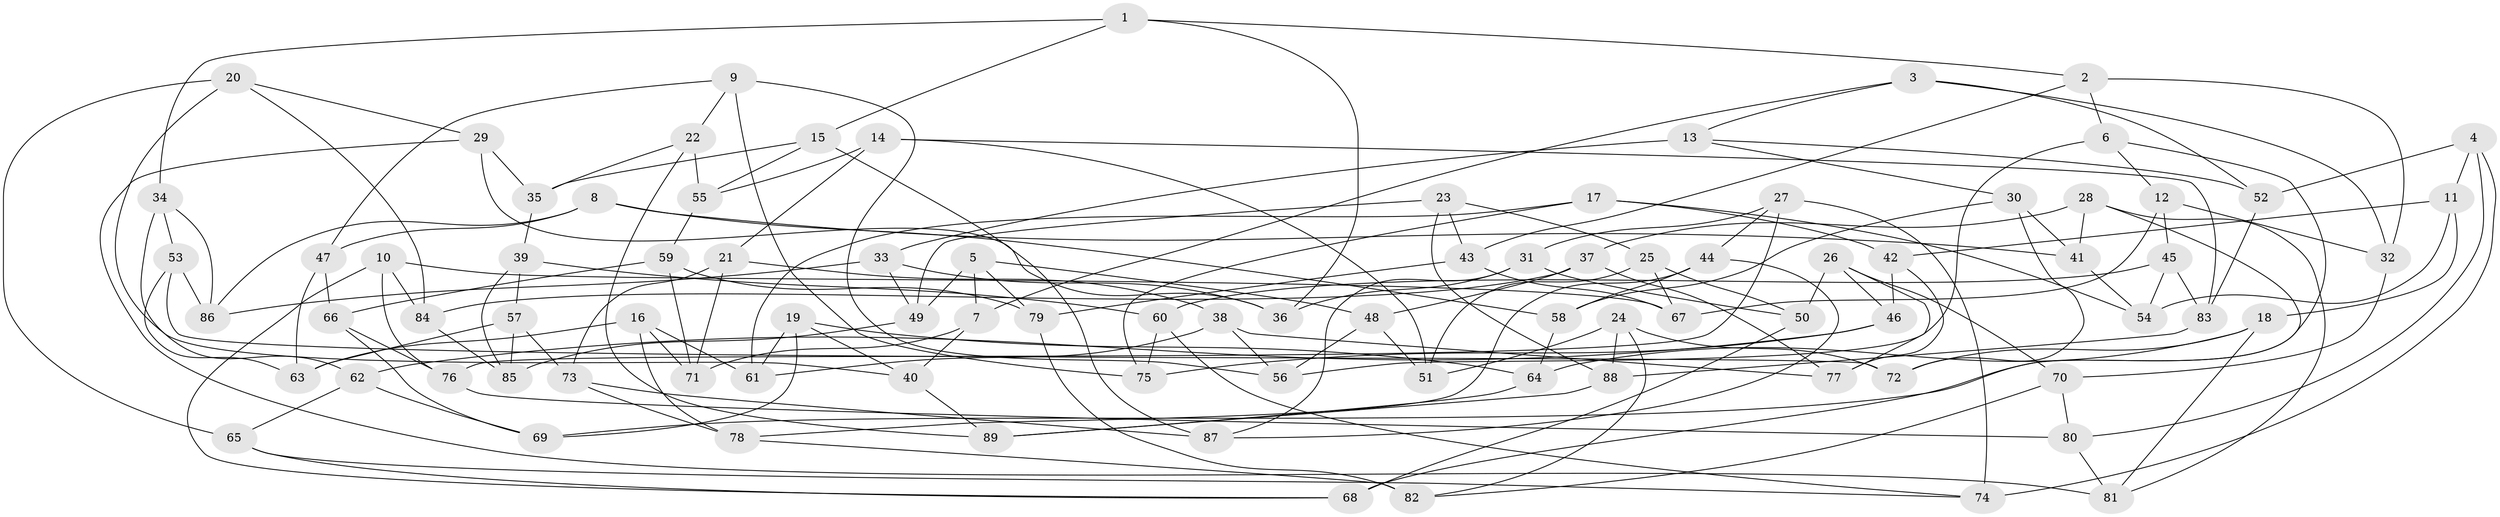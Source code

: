 // coarse degree distribution, {5: 0.3333333333333333, 6: 0.4444444444444444, 3: 0.044444444444444446, 4: 0.1111111111111111, 8: 0.044444444444444446, 7: 0.022222222222222223}
// Generated by graph-tools (version 1.1) at 2025/45/03/06/25 01:45:11]
// undirected, 89 vertices, 178 edges
graph export_dot {
graph [start="1"]
  node [color=gray90,style=filled];
  1;
  2;
  3;
  4;
  5;
  6;
  7;
  8;
  9;
  10;
  11;
  12;
  13;
  14;
  15;
  16;
  17;
  18;
  19;
  20;
  21;
  22;
  23;
  24;
  25;
  26;
  27;
  28;
  29;
  30;
  31;
  32;
  33;
  34;
  35;
  36;
  37;
  38;
  39;
  40;
  41;
  42;
  43;
  44;
  45;
  46;
  47;
  48;
  49;
  50;
  51;
  52;
  53;
  54;
  55;
  56;
  57;
  58;
  59;
  60;
  61;
  62;
  63;
  64;
  65;
  66;
  67;
  68;
  69;
  70;
  71;
  72;
  73;
  74;
  75;
  76;
  77;
  78;
  79;
  80;
  81;
  82;
  83;
  84;
  85;
  86;
  87;
  88;
  89;
  1 -- 34;
  1 -- 2;
  1 -- 15;
  1 -- 36;
  2 -- 32;
  2 -- 6;
  2 -- 43;
  3 -- 32;
  3 -- 13;
  3 -- 52;
  3 -- 7;
  4 -- 52;
  4 -- 74;
  4 -- 80;
  4 -- 11;
  5 -- 79;
  5 -- 48;
  5 -- 49;
  5 -- 7;
  6 -- 12;
  6 -- 69;
  6 -- 56;
  7 -- 71;
  7 -- 40;
  8 -- 47;
  8 -- 86;
  8 -- 41;
  8 -- 58;
  9 -- 47;
  9 -- 56;
  9 -- 22;
  9 -- 75;
  10 -- 67;
  10 -- 84;
  10 -- 68;
  10 -- 76;
  11 -- 42;
  11 -- 54;
  11 -- 18;
  12 -- 32;
  12 -- 45;
  12 -- 67;
  13 -- 30;
  13 -- 33;
  13 -- 52;
  14 -- 83;
  14 -- 21;
  14 -- 55;
  14 -- 51;
  15 -- 35;
  15 -- 55;
  15 -- 87;
  16 -- 63;
  16 -- 71;
  16 -- 61;
  16 -- 78;
  17 -- 42;
  17 -- 61;
  17 -- 54;
  17 -- 75;
  18 -- 64;
  18 -- 72;
  18 -- 81;
  19 -- 69;
  19 -- 61;
  19 -- 64;
  19 -- 40;
  20 -- 84;
  20 -- 29;
  20 -- 40;
  20 -- 65;
  21 -- 73;
  21 -- 38;
  21 -- 71;
  22 -- 55;
  22 -- 35;
  22 -- 89;
  23 -- 43;
  23 -- 25;
  23 -- 88;
  23 -- 49;
  24 -- 51;
  24 -- 82;
  24 -- 88;
  24 -- 72;
  25 -- 67;
  25 -- 51;
  25 -- 50;
  26 -- 70;
  26 -- 46;
  26 -- 77;
  26 -- 50;
  27 -- 31;
  27 -- 44;
  27 -- 74;
  27 -- 76;
  28 -- 68;
  28 -- 41;
  28 -- 81;
  28 -- 37;
  29 -- 81;
  29 -- 35;
  29 -- 36;
  30 -- 41;
  30 -- 58;
  30 -- 72;
  31 -- 36;
  31 -- 87;
  31 -- 50;
  32 -- 70;
  33 -- 86;
  33 -- 36;
  33 -- 49;
  34 -- 62;
  34 -- 53;
  34 -- 86;
  35 -- 39;
  37 -- 84;
  37 -- 77;
  37 -- 48;
  38 -- 77;
  38 -- 56;
  38 -- 61;
  39 -- 60;
  39 -- 85;
  39 -- 57;
  40 -- 89;
  41 -- 54;
  42 -- 77;
  42 -- 46;
  43 -- 79;
  43 -- 67;
  44 -- 58;
  44 -- 87;
  44 -- 78;
  45 -- 60;
  45 -- 83;
  45 -- 54;
  46 -- 75;
  46 -- 62;
  47 -- 63;
  47 -- 66;
  48 -- 56;
  48 -- 51;
  49 -- 85;
  50 -- 68;
  52 -- 83;
  53 -- 86;
  53 -- 72;
  53 -- 63;
  55 -- 59;
  57 -- 85;
  57 -- 73;
  57 -- 63;
  58 -- 64;
  59 -- 71;
  59 -- 66;
  59 -- 79;
  60 -- 74;
  60 -- 75;
  62 -- 69;
  62 -- 65;
  64 -- 89;
  65 -- 74;
  65 -- 68;
  66 -- 69;
  66 -- 76;
  70 -- 80;
  70 -- 82;
  73 -- 78;
  73 -- 87;
  76 -- 80;
  78 -- 82;
  79 -- 82;
  80 -- 81;
  83 -- 88;
  84 -- 85;
  88 -- 89;
}
